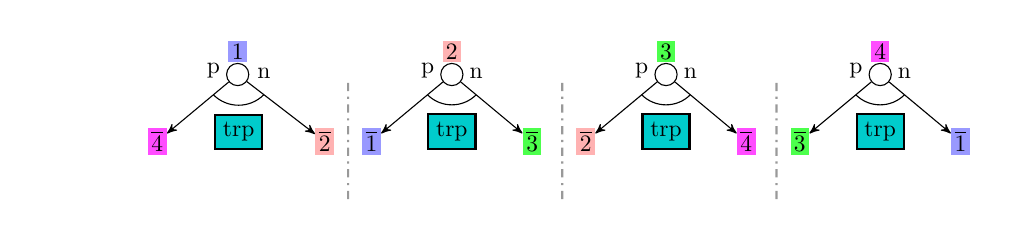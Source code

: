 \usetikzlibrary{arrows}
\begin{tikzpicture}
[
	scale=0.85,
	transform shape
%	edge from parent/.style={draw,->,>=stealth'}
]

\path[use as bounding box] (-30mm,7mm) rectangle (111mm,-20mm);

\definecolor{ref1col}{rgb}{0.6,0.6,1.0}
\definecolor{ref2col}{rgb}{1.0,0.7,0.7}
\definecolor{ref3col}{rgb}{0.3,1.0,0.3}
\definecolor{ref4col}{rgb}{1.0,0.3,1.0}
\definecolor{trpcol}{rgb}{0.0,0.8, 0.8}

\tikzstyle{state}=[draw,circle]
\tikzstyle{trans}=[draw,->,>=stealth']
\tikzstyle{abstr}=[draw,dotted,thick]
\tikzstyle{ref}=[rectangle,inner sep=0.5mm]
\tikzstyle{sepline}=[draw=black!40,thick,dashdotted]
\tikzstyle{trpbox}=[thick,draw=black,fill=trpcol,yshift=-4mm]

% Automaton 1
\node[state] (q1) at (0mm,0mm) {};
\node[] (r4) [below of=q1] {};
\node[node distance=6mm] (r3) [left of=r4] {};
\node[ref,fill=ref4col,node distance=6mm] (r1) [left of=r3] {$\overline{4}$};
\node[] (r5) [right of=r4] {};
\node[ref,fill=ref2col,node distance=3mm] (r2) [right of=r5] {$\overline{2}$};

\draw (q1) edge[trans] node[near start,label={above:p}] (r1mid) {} (r1);
\draw (q1) edge[trans] node[near start,label={above:n}] (r2mid) {} (r2);
%\draw (q1) edge[trans] node[near start,label={below right:t}] (r4mid) {} (r4);
\draw (r1mid.center) to[out=-45,in=225] node[trpbox] {trp} (r2mid.center);

\node[anchor=south,ref,fill=ref1col] at (q1.north) {1};

\node (adfdfds) [right of=q1,xshift=6.5mm] {};
\node (adfdfds2) [below of=adfdfds,yshift=-10mm] {};
\draw[sepline] (adfdfds) edge (adfdfds2);

% Automaton 2
\node[state] (bq1) [right of=q1,xshift=22mm] {};
\node[] (br4) [below of=bq1] {};
\node[] (br3) [node distance=6mm,left of=br4] {};
\node[ref,fill=ref1col] (br1) [node distance=6mm,left of=br3] {$\overline{1}$};
\node[] (br5) [node distance=6mm,right of=br4] {};
\node[ref,fill=ref3col] (br2) [node distance=6mm,right of=br5] {$\overline{3}$};

\draw (bq1) edge[trans] node[near start,label={above:p}] (br1mid) {} (br1);
\draw (bq1) edge[trans] node[near start,label={above:n}] (br2mid) {} (br2);
%\draw (bq1) edge[trans] node[near start,label={below right:t}] (br4mid) {} (br4);
\draw (br1mid.center) to[out=-45,in=225] node[trpbox] {trp} (br2mid.center);

\node[anchor=south,ref,fill=ref2col] at (bq1.north) {2};

\node (badfdfds) [right of=bq1,xshift=6.5mm] {};
\node (badfdfds2) [below of=badfdfds,yshift=-10mm] {};
\draw[sepline] (badfdfds) edge (badfdfds2);


% Automaton 3
\node[state] (cq1) [right of=bq1,xshift=22mm] {};
\node[] (cr4) [below of=cq1] {};
\node[] (cr3) [node distance=6mm,left of=cr4] {};
\node[ref,fill=ref2col] (cr1) [node distance=6mm,left of=cr3] {$\overline{2}$};
\node[] (cr5) [node distance=6mm,right of=cr4] {};
\node[ref,fill=ref4col] (cr2) [node distance=6mm,right of=cr5] {$\overline{4}$};

\draw (cq1) edge[trans] node[near start,label={above:p}] (cr1mid) {} (cr1);
\draw (cq1) edge[trans] node[near start,label={above:n}] (cr2mid) {} (cr2);
%\draw (cq1) edge[trans] node[near start,label={below right:t}] (cr4mid) {} (cr4);
\draw (cr1mid.center) to[out=-45,in=225] node[trpbox] {trp} (cr2mid.center);

\node[anchor=south,ref,fill=ref3col] at (cq1.north) {3};

\node (cadfdfds) [right of=cq1,xshift=6.5mm] {};
\node (cadfdfds2) [below of=cadfdfds,yshift=-10mm] {};
\draw[sepline] (cadfdfds) edge (cadfdfds2);



% Automaton 4
\node[state] (dq1) [right of=cq1,xshift=22mm] {};
\node[] (dr4) [below of=dq1] {};
\node[] (dr3) [node distance=6mm,left of=dr4] {};
\node[ref,fill=ref3col] (dr1) [node distance=6mm,left of=dr3] {$\overline{3}$};
\node[] (dr5) [node distance=6mm,right of=dr4] {};
\node[ref,fill=ref1col] (dr2) [node distance=6mm,right of=dr5] {$\overline{1}$};

\draw (dq1) edge[trans] node[near start,label={above:p}] (dr1mid) {} (dr1);
\draw (dq1) edge[trans] node[near start,label={above:n}] (dr2mid) {} (dr2);
%\draw (dq1) edge[trans] node[near start,label={below right:t}] (dr4mid) {} (dr4);
\draw (dr1mid.center) to[out=-45,in=225] node[trpbox] {trp} (dr2mid.center);

\node[anchor=south,ref,fill=ref4col] at (dq1.north) {4};

\end{tikzpicture}
